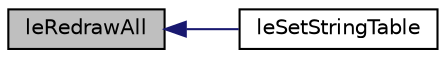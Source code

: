 digraph "leRedrawAll"
{
 // INTERACTIVE_SVG=YES
  edge [fontname="Helvetica",fontsize="10",labelfontname="Helvetica",labelfontsize="10"];
  node [fontname="Helvetica",fontsize="10",shape=record];
  rankdir="LR";
  Node53 [label="leRedrawAll",height=0.2,width=0.4,color="black", fillcolor="grey75", style="filled", fontcolor="black"];
  Node53 -> Node54 [dir="back",color="midnightblue",fontsize="10",style="solid",fontname="Helvetica"];
  Node54 [label="leSetStringTable",height=0.2,width=0.4,color="black", fillcolor="white", style="filled",URL="$legato__state_8h.html#af17f6a1aa6df4e4739f5eb4d6b18a9e9",tooltip="Set string table. "];
}
